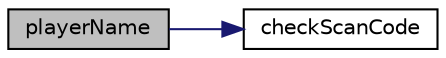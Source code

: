 digraph "playerName"
{
 // LATEX_PDF_SIZE
  edge [fontname="Helvetica",fontsize="10",labelfontname="Helvetica",labelfontsize="10"];
  node [fontname="Helvetica",fontsize="10",shape=record];
  rankdir="LR";
  Node1 [label="playerName",height=0.2,width=0.4,color="black", fillcolor="grey75", style="filled", fontcolor="black",tooltip="Handles keyboard interruptions and validates scancodes to write the player's username."];
  Node1 -> Node2 [color="midnightblue",fontsize="10",style="solid",fontname="Helvetica"];
  Node2 [label="checkScanCode",height=0.2,width=0.4,color="black", fillcolor="white", style="filled",URL="$game_8c.html#aa814c1223e4515e27932c51a7f912f46",tooltip="Check the scancode read from the keyboard to determine next action to take."];
}
